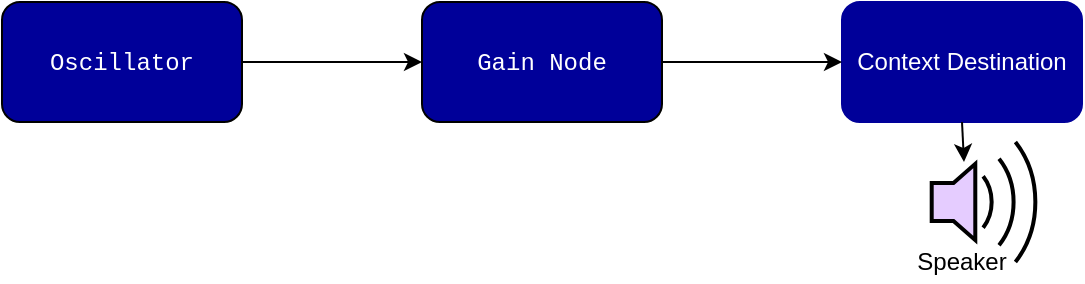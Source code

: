<mxfile version="24.6.4" type="device">
  <diagram id="R2lEEEUBdFMjLlhIrx00" name="Page-1">
    <mxGraphModel dx="1275" dy="1224" grid="1" gridSize="10" guides="1" tooltips="1" connect="1" arrows="1" fold="1" page="1" pageScale="1" pageWidth="827" pageHeight="1169" math="0" shadow="0" extFonts="Permanent Marker^https://fonts.googleapis.com/css?family=Permanent+Marker">
      <root>
        <mxCell id="0" />
        <mxCell id="1" parent="0" />
        <mxCell id="ILK-Kr9-qPaNdmk5thBq-1" value="&lt;div style=&quot;font-family: Menlo, Monaco, &amp;quot;Courier New&amp;quot;, monospace; line-height: 18px; white-space: pre;&quot;&gt;&lt;font color=&quot;#ffffff&quot;&gt;&lt;span style=&quot;background-color: rgb(0, 0, 153);&quot;&gt;Oscillator&lt;/span&gt;&lt;/font&gt;&lt;/div&gt;" style="rounded=1;whiteSpace=wrap;html=1;fillColor=#000099;" parent="1" vertex="1">
          <mxGeometry x="20" y="20" width="120" height="60" as="geometry" />
        </mxCell>
        <mxCell id="ILK-Kr9-qPaNdmk5thBq-4" value="&lt;span style=&quot;background-color: rgb(0, 0, 153);&quot;&gt;&lt;font color=&quot;#ffffff&quot;&gt;Context Destination&lt;/font&gt;&lt;/span&gt;" style="rounded=1;whiteSpace=wrap;html=1;fillColor=#000099;strokeColor=#000099;" parent="1" vertex="1">
          <mxGeometry x="440" y="20" width="120" height="60" as="geometry" />
        </mxCell>
        <mxCell id="ILK-Kr9-qPaNdmk5thBq-11" value="" style="html=1;verticalLabelPosition=bottom;align=center;labelBackgroundColor=#ffffff;verticalAlign=top;strokeWidth=2;strokeColor=#000000;shadow=0;dashed=0;shape=mxgraph.ios7.icons.volume_2;pointerEvents=1;fillColor=#E5CCFF;" parent="1" vertex="1">
          <mxGeometry x="484.85" y="90" width="55.15" height="60" as="geometry" />
        </mxCell>
        <mxCell id="ILK-Kr9-qPaNdmk5thBq-14" value="" style="endArrow=classic;html=1;rounded=0;exitX=0.5;exitY=1;exitDx=0;exitDy=0;" parent="1" source="ILK-Kr9-qPaNdmk5thBq-4" edge="1">
          <mxGeometry width="50" height="50" relative="1" as="geometry">
            <mxPoint x="500" y="90" as="sourcePoint" />
            <mxPoint x="501" y="100" as="targetPoint" />
          </mxGeometry>
        </mxCell>
        <mxCell id="ILK-Kr9-qPaNdmk5thBq-15" value="Speaker" style="text;html=1;align=center;verticalAlign=middle;whiteSpace=wrap;rounded=0;" parent="1" vertex="1">
          <mxGeometry x="470" y="140" width="60" height="20" as="geometry" />
        </mxCell>
        <mxCell id="4jkh_ra4v44QasdHIKhG-1" value="&lt;div style=&quot;font-family: Menlo, Monaco, &amp;quot;Courier New&amp;quot;, monospace; line-height: 18px; white-space: pre;&quot;&gt;&lt;font color=&quot;#ffffff&quot;&gt;&lt;span style=&quot;background-color: rgb(0, 0, 153);&quot;&gt;Gain Node&lt;/span&gt;&lt;/font&gt;&lt;/div&gt;" style="rounded=1;whiteSpace=wrap;html=1;fillColor=#000099;" vertex="1" parent="1">
          <mxGeometry x="230" y="20" width="120" height="60" as="geometry" />
        </mxCell>
        <mxCell id="4jkh_ra4v44QasdHIKhG-2" value="" style="endArrow=classic;html=1;rounded=0;exitX=1;exitY=0.5;exitDx=0;exitDy=0;entryX=0;entryY=0.5;entryDx=0;entryDy=0;" edge="1" parent="1" source="ILK-Kr9-qPaNdmk5thBq-1" target="4jkh_ra4v44QasdHIKhG-1">
          <mxGeometry width="50" height="50" relative="1" as="geometry">
            <mxPoint x="400" y="650" as="sourcePoint" />
            <mxPoint x="450" y="600" as="targetPoint" />
          </mxGeometry>
        </mxCell>
        <mxCell id="4jkh_ra4v44QasdHIKhG-3" value="" style="endArrow=classic;html=1;rounded=0;exitX=1;exitY=0.5;exitDx=0;exitDy=0;entryX=0;entryY=0.5;entryDx=0;entryDy=0;" edge="1" parent="1" source="4jkh_ra4v44QasdHIKhG-1" target="ILK-Kr9-qPaNdmk5thBq-4">
          <mxGeometry width="50" height="50" relative="1" as="geometry">
            <mxPoint x="400" y="650" as="sourcePoint" />
            <mxPoint x="450" y="600" as="targetPoint" />
          </mxGeometry>
        </mxCell>
      </root>
    </mxGraphModel>
  </diagram>
</mxfile>
